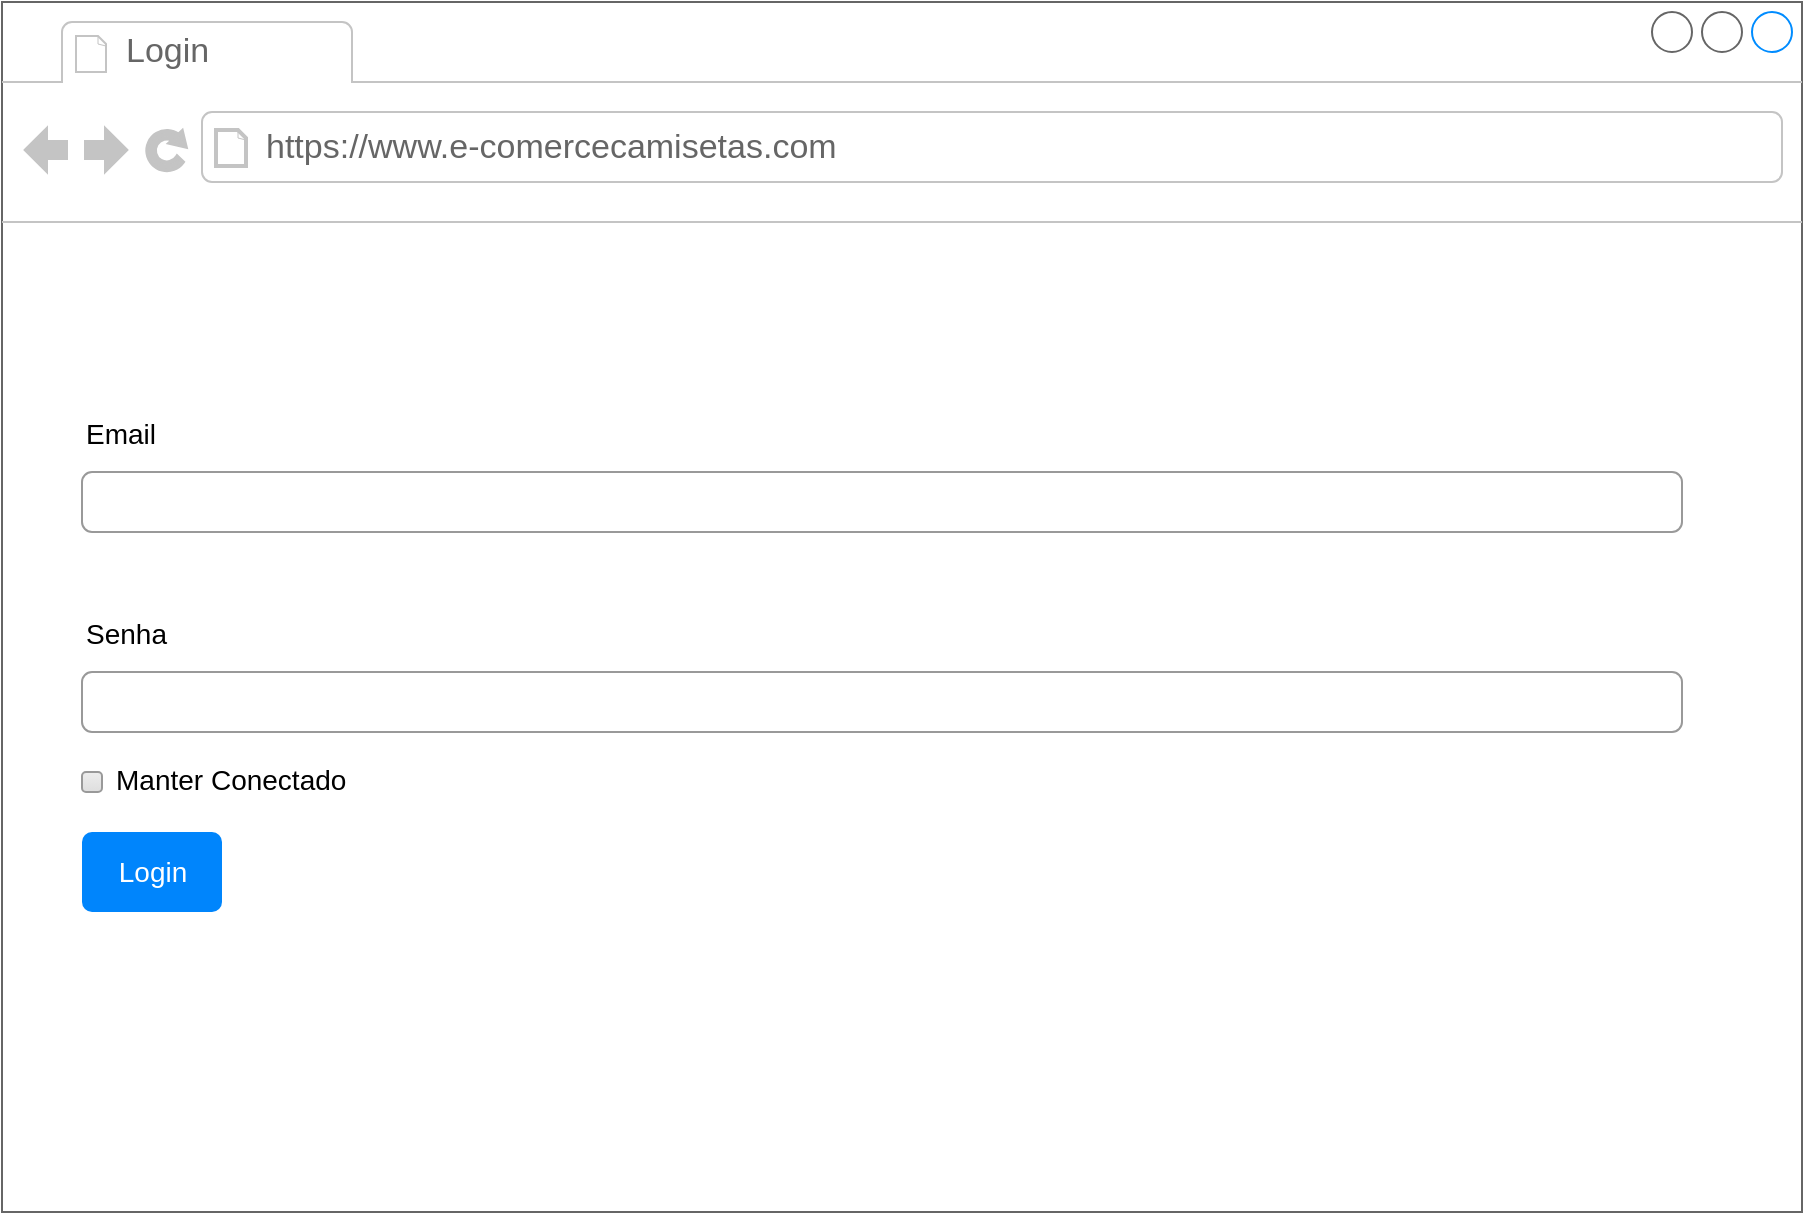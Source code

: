 <mxfile version="14.2.9" type="device"><diagram name="Page-1" id="90a13364-a465-7bf4-72fc-28e22215d7a0"><mxGraphModel dx="1303" dy="785" grid="1" gridSize="10" guides="1" tooltips="1" connect="1" arrows="1" fold="1" page="1" pageScale="1.5" pageWidth="1169" pageHeight="826" background="#ffffff" math="0" shadow="0"><root><mxCell id="0" style=";html=1;"/><mxCell id="1" style=";html=1;" parent="0"/><mxCell id="hP-A_-dPkSoxRuy3Hcf2-15" value="" style="strokeWidth=1;shadow=0;dashed=0;align=center;html=1;shape=mxgraph.mockup.containers.browserWindow;rSize=0;strokeColor=#666666;strokeColor2=#008cff;strokeColor3=#c4c4c4;mainText=,;recursiveResize=0;" vertex="1" parent="1"><mxGeometry x="430" y="285" width="900" height="605" as="geometry"/></mxCell><mxCell id="hP-A_-dPkSoxRuy3Hcf2-16" value="Login" style="strokeWidth=1;shadow=0;dashed=0;align=center;html=1;shape=mxgraph.mockup.containers.anchor;fontSize=17;fontColor=#666666;align=left;" vertex="1" parent="hP-A_-dPkSoxRuy3Hcf2-15"><mxGeometry x="60" y="12" width="110" height="26" as="geometry"/></mxCell><mxCell id="hP-A_-dPkSoxRuy3Hcf2-17" value="https://www.e-comercecamisetas.com" style="strokeWidth=1;shadow=0;dashed=0;align=center;html=1;shape=mxgraph.mockup.containers.anchor;rSize=0;fontSize=17;fontColor=#666666;align=left;" vertex="1" parent="hP-A_-dPkSoxRuy3Hcf2-15"><mxGeometry x="130" y="60" width="320" height="26" as="geometry"/></mxCell><mxCell id="hP-A_-dPkSoxRuy3Hcf2-18" value="Email" style="fillColor=none;strokeColor=none;align=left;fontSize=14;" vertex="1" parent="hP-A_-dPkSoxRuy3Hcf2-15"><mxGeometry width="260" height="40" relative="1" as="geometry"><mxPoint x="40" y="195" as="offset"/></mxGeometry></mxCell><mxCell id="hP-A_-dPkSoxRuy3Hcf2-19" value="" style="html=1;shadow=0;dashed=0;shape=mxgraph.bootstrap.rrect;rSize=5;fillColor=none;strokeColor=#999999;align=left;spacing=15;fontSize=14;fontColor=#6C767D;" vertex="1" parent="hP-A_-dPkSoxRuy3Hcf2-15"><mxGeometry width="800" height="30" relative="1" as="geometry"><mxPoint x="40" y="235" as="offset"/></mxGeometry></mxCell><mxCell id="hP-A_-dPkSoxRuy3Hcf2-21" value="Senha" style="fillColor=none;strokeColor=none;align=left;fontSize=14;" vertex="1" parent="hP-A_-dPkSoxRuy3Hcf2-15"><mxGeometry width="260" height="40" relative="1" as="geometry"><mxPoint x="40" y="295" as="offset"/></mxGeometry></mxCell><mxCell id="hP-A_-dPkSoxRuy3Hcf2-22" value="" style="html=1;shadow=0;dashed=0;shape=mxgraph.bootstrap.rrect;rSize=5;fillColor=none;strokeColor=#999999;align=left;spacing=15;fontSize=14;fontColor=#6C767D;" vertex="1" parent="hP-A_-dPkSoxRuy3Hcf2-15"><mxGeometry width="800" height="30" relative="1" as="geometry"><mxPoint x="40" y="335" as="offset"/></mxGeometry></mxCell><mxCell id="hP-A_-dPkSoxRuy3Hcf2-23" value="Manter Conectado" style="html=1;shadow=0;dashed=0;shape=mxgraph.bootstrap.rrect;rSize=2;fillColor=#EDEDED;strokeColor=#999999;align=left;fontSize=14;fontColor=#000000;labelPosition=right;verticalLabelPosition=middle;verticalAlign=middle;spacingLeft=5;spacingTop=-2;gradientColor=#DEDEDE;" vertex="1" parent="hP-A_-dPkSoxRuy3Hcf2-15"><mxGeometry width="10" height="10" relative="1" as="geometry"><mxPoint x="40" y="385" as="offset"/></mxGeometry></mxCell><mxCell id="hP-A_-dPkSoxRuy3Hcf2-24" value="Login" style="html=1;shadow=0;dashed=0;shape=mxgraph.bootstrap.rrect;rSize=5;fillColor=#0085FC;strokeColor=none;align=center;fontSize=14;fontColor=#FFFFFF;" vertex="1" parent="hP-A_-dPkSoxRuy3Hcf2-15"><mxGeometry width="70" height="40" relative="1" as="geometry"><mxPoint x="40" y="415" as="offset"/></mxGeometry></mxCell></root></mxGraphModel></diagram></mxfile>